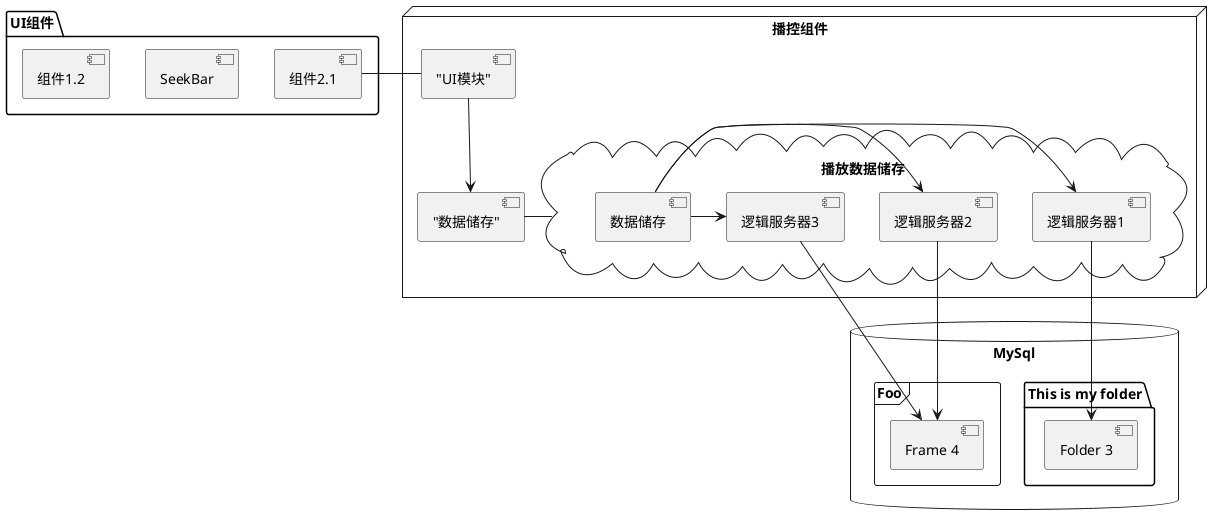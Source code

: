 @startuml
package "UI组件" {
    ["SeekBar"]
    ["组件1.2"]
    ["组件2.1"]
}

node "播控组件" {
    ["组件2.1"] - ["UI模块"]
    ["数据储存"] - [播放数据储存]

    ["UI模块"] --> ["数据储存"]
}

cloud "播放数据储存"{
    [数据储存] -> [逻辑服务器1]
    [数据储存] -> [逻辑服务器2]
    [数据储存] -> [逻辑服务器3]
}

database "MySql" {
    folder "This is my folder" {
        [Folder 3]
    }

    frame "Foo" {
        [Frame 4]
    }
}

[逻辑服务器1] --> [Folder 3]
[逻辑服务器2] --> [Frame 4]
[逻辑服务器3] --> [Frame 4]
@enduml